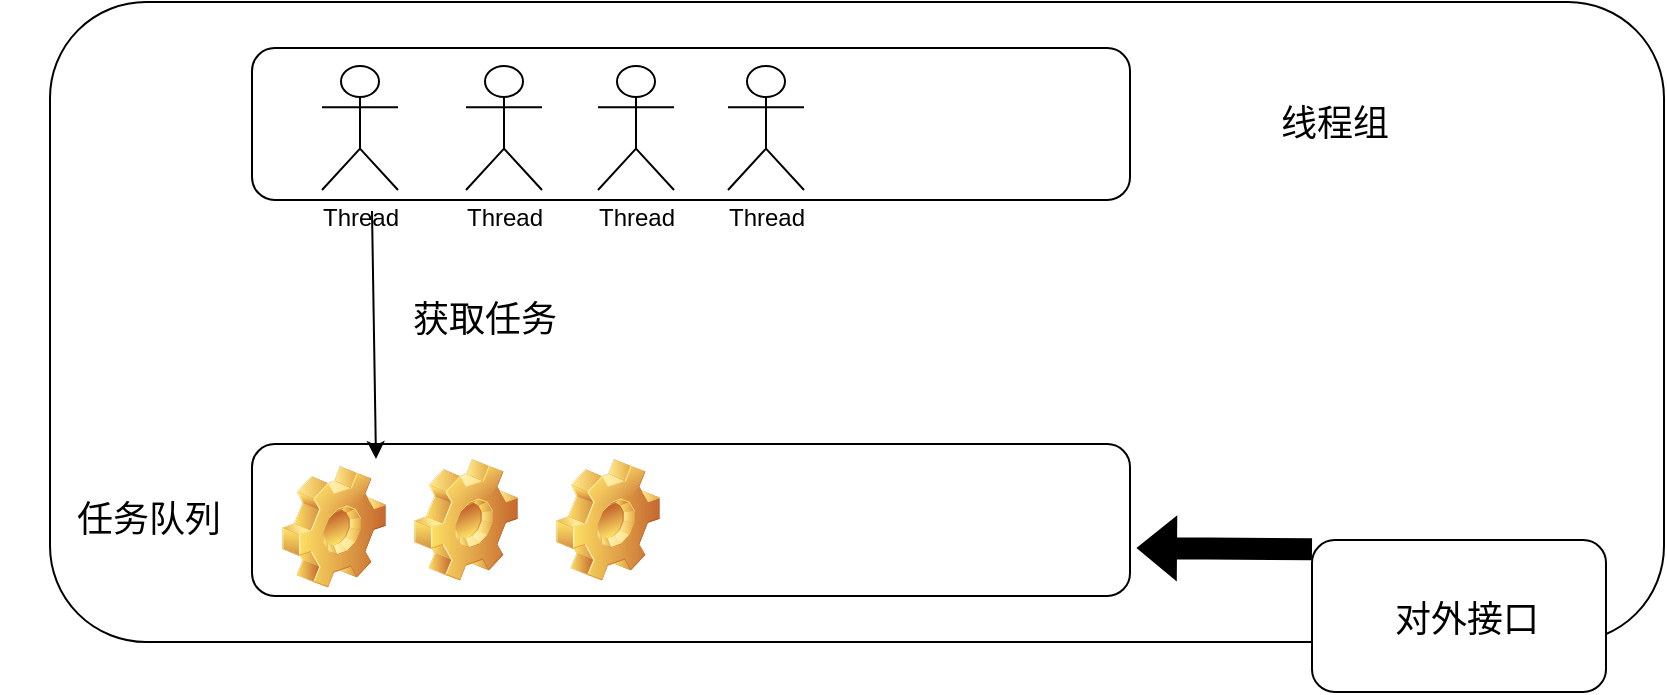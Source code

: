 <mxfile version="24.7.14">
  <diagram name="第 1 页" id="Uvt-CRlxvbFifo9PpNjs">
    <mxGraphModel dx="1166" dy="629" grid="0" gridSize="10" guides="1" tooltips="1" connect="1" arrows="1" fold="1" page="1" pageScale="1" pageWidth="1169" pageHeight="827" math="0" shadow="0">
      <root>
        <mxCell id="0" />
        <mxCell id="1" parent="0" />
        <mxCell id="Fue3ma4edRX_5pCngTyd-1" value="" style="rounded=1;whiteSpace=wrap;html=1;" vertex="1" parent="1">
          <mxGeometry x="192" y="127" width="807" height="320" as="geometry" />
        </mxCell>
        <mxCell id="Fue3ma4edRX_5pCngTyd-2" value="" style="rounded=1;whiteSpace=wrap;html=1;" vertex="1" parent="1">
          <mxGeometry x="293" y="150" width="439" height="76" as="geometry" />
        </mxCell>
        <mxCell id="Fue3ma4edRX_5pCngTyd-3" value="" style="rounded=1;whiteSpace=wrap;html=1;" vertex="1" parent="1">
          <mxGeometry x="293" y="348" width="439" height="76" as="geometry" />
        </mxCell>
        <mxCell id="Fue3ma4edRX_5pCngTyd-4" value="" style="rounded=1;whiteSpace=wrap;html=1;" vertex="1" parent="1">
          <mxGeometry x="823" y="396" width="147" height="76" as="geometry" />
        </mxCell>
        <mxCell id="Fue3ma4edRX_5pCngTyd-5" value="&lt;font style=&quot;font-size: 18px;&quot;&gt;线程组&lt;/font&gt;" style="text;html=1;align=center;verticalAlign=middle;whiteSpace=wrap;rounded=0;" vertex="1" parent="1">
          <mxGeometry x="760" y="168.5" width="149" height="39" as="geometry" />
        </mxCell>
        <mxCell id="Fue3ma4edRX_5pCngTyd-6" value="&lt;font style=&quot;font-size: 18px;&quot;&gt;任务队列&lt;/font&gt;" style="text;html=1;align=center;verticalAlign=middle;whiteSpace=wrap;rounded=0;" vertex="1" parent="1">
          <mxGeometry x="167" y="366.5" width="149" height="39" as="geometry" />
        </mxCell>
        <mxCell id="Fue3ma4edRX_5pCngTyd-7" value="Thread" style="shape=umlActor;verticalLabelPosition=bottom;verticalAlign=top;html=1;outlineConnect=0;" vertex="1" parent="1">
          <mxGeometry x="328" y="159" width="38" height="62" as="geometry" />
        </mxCell>
        <mxCell id="Fue3ma4edRX_5pCngTyd-13" value="Thread" style="shape=umlActor;verticalLabelPosition=bottom;verticalAlign=top;html=1;outlineConnect=0;" vertex="1" parent="1">
          <mxGeometry x="400" y="159" width="38" height="62" as="geometry" />
        </mxCell>
        <mxCell id="Fue3ma4edRX_5pCngTyd-14" value="Thread" style="shape=umlActor;verticalLabelPosition=bottom;verticalAlign=top;html=1;outlineConnect=0;" vertex="1" parent="1">
          <mxGeometry x="466" y="159" width="38" height="62" as="geometry" />
        </mxCell>
        <mxCell id="Fue3ma4edRX_5pCngTyd-15" value="Thread" style="shape=umlActor;verticalLabelPosition=bottom;verticalAlign=top;html=1;outlineConnect=0;" vertex="1" parent="1">
          <mxGeometry x="531" y="159" width="38" height="62" as="geometry" />
        </mxCell>
        <mxCell id="Fue3ma4edRX_5pCngTyd-20" value="" style="shape=image;html=1;verticalLabelPosition=bottom;verticalAlign=top;imageAspect=1;aspect=fixed;image=img/clipart/Gear_128x128.png" vertex="1" parent="1">
          <mxGeometry x="374" y="355.5" width="52" height="61" as="geometry" />
        </mxCell>
        <mxCell id="Fue3ma4edRX_5pCngTyd-21" value="" style="shape=image;html=1;verticalLabelPosition=bottom;verticalAlign=top;imageAspect=1;aspect=fixed;image=img/clipart/Gear_128x128.png" vertex="1" parent="1">
          <mxGeometry x="308" y="359" width="52" height="61" as="geometry" />
        </mxCell>
        <mxCell id="Fue3ma4edRX_5pCngTyd-22" value="" style="shape=image;html=1;verticalLabelPosition=bottom;verticalAlign=top;imageAspect=1;aspect=fixed;image=img/clipart/Gear_128x128.png" vertex="1" parent="1">
          <mxGeometry x="445" y="355.5" width="52" height="61" as="geometry" />
        </mxCell>
        <mxCell id="Fue3ma4edRX_5pCngTyd-23" value="&lt;font style=&quot;font-size: 18px;&quot;&gt;对外接口&lt;/font&gt;" style="text;html=1;align=center;verticalAlign=middle;whiteSpace=wrap;rounded=0;" vertex="1" parent="1">
          <mxGeometry x="826" y="416.5" width="149" height="39" as="geometry" />
        </mxCell>
        <mxCell id="Fue3ma4edRX_5pCngTyd-24" value="" style="shape=flexArrow;endArrow=classic;html=1;rounded=0;entryX=1.008;entryY=0.86;entryDx=0;entryDy=0;entryPerimeter=0;fillColor=#000000;" edge="1" parent="1">
          <mxGeometry width="50" height="50" relative="1" as="geometry">
            <mxPoint x="823" y="400.64" as="sourcePoint" />
            <mxPoint x="735.512" y="400.0" as="targetPoint" />
          </mxGeometry>
        </mxCell>
        <mxCell id="Fue3ma4edRX_5pCngTyd-25" value="" style="endArrow=classic;html=1;rounded=0;" edge="1" parent="1">
          <mxGeometry width="50" height="50" relative="1" as="geometry">
            <mxPoint x="353" y="231.5" as="sourcePoint" />
            <mxPoint x="355" y="355.5" as="targetPoint" />
          </mxGeometry>
        </mxCell>
        <mxCell id="Fue3ma4edRX_5pCngTyd-26" value="&lt;font style=&quot;font-size: 18px;&quot;&gt;获取任务&lt;/font&gt;" style="text;html=1;align=center;verticalAlign=middle;whiteSpace=wrap;rounded=0;" vertex="1" parent="1">
          <mxGeometry x="335" y="266" width="149" height="39" as="geometry" />
        </mxCell>
      </root>
    </mxGraphModel>
  </diagram>
</mxfile>
